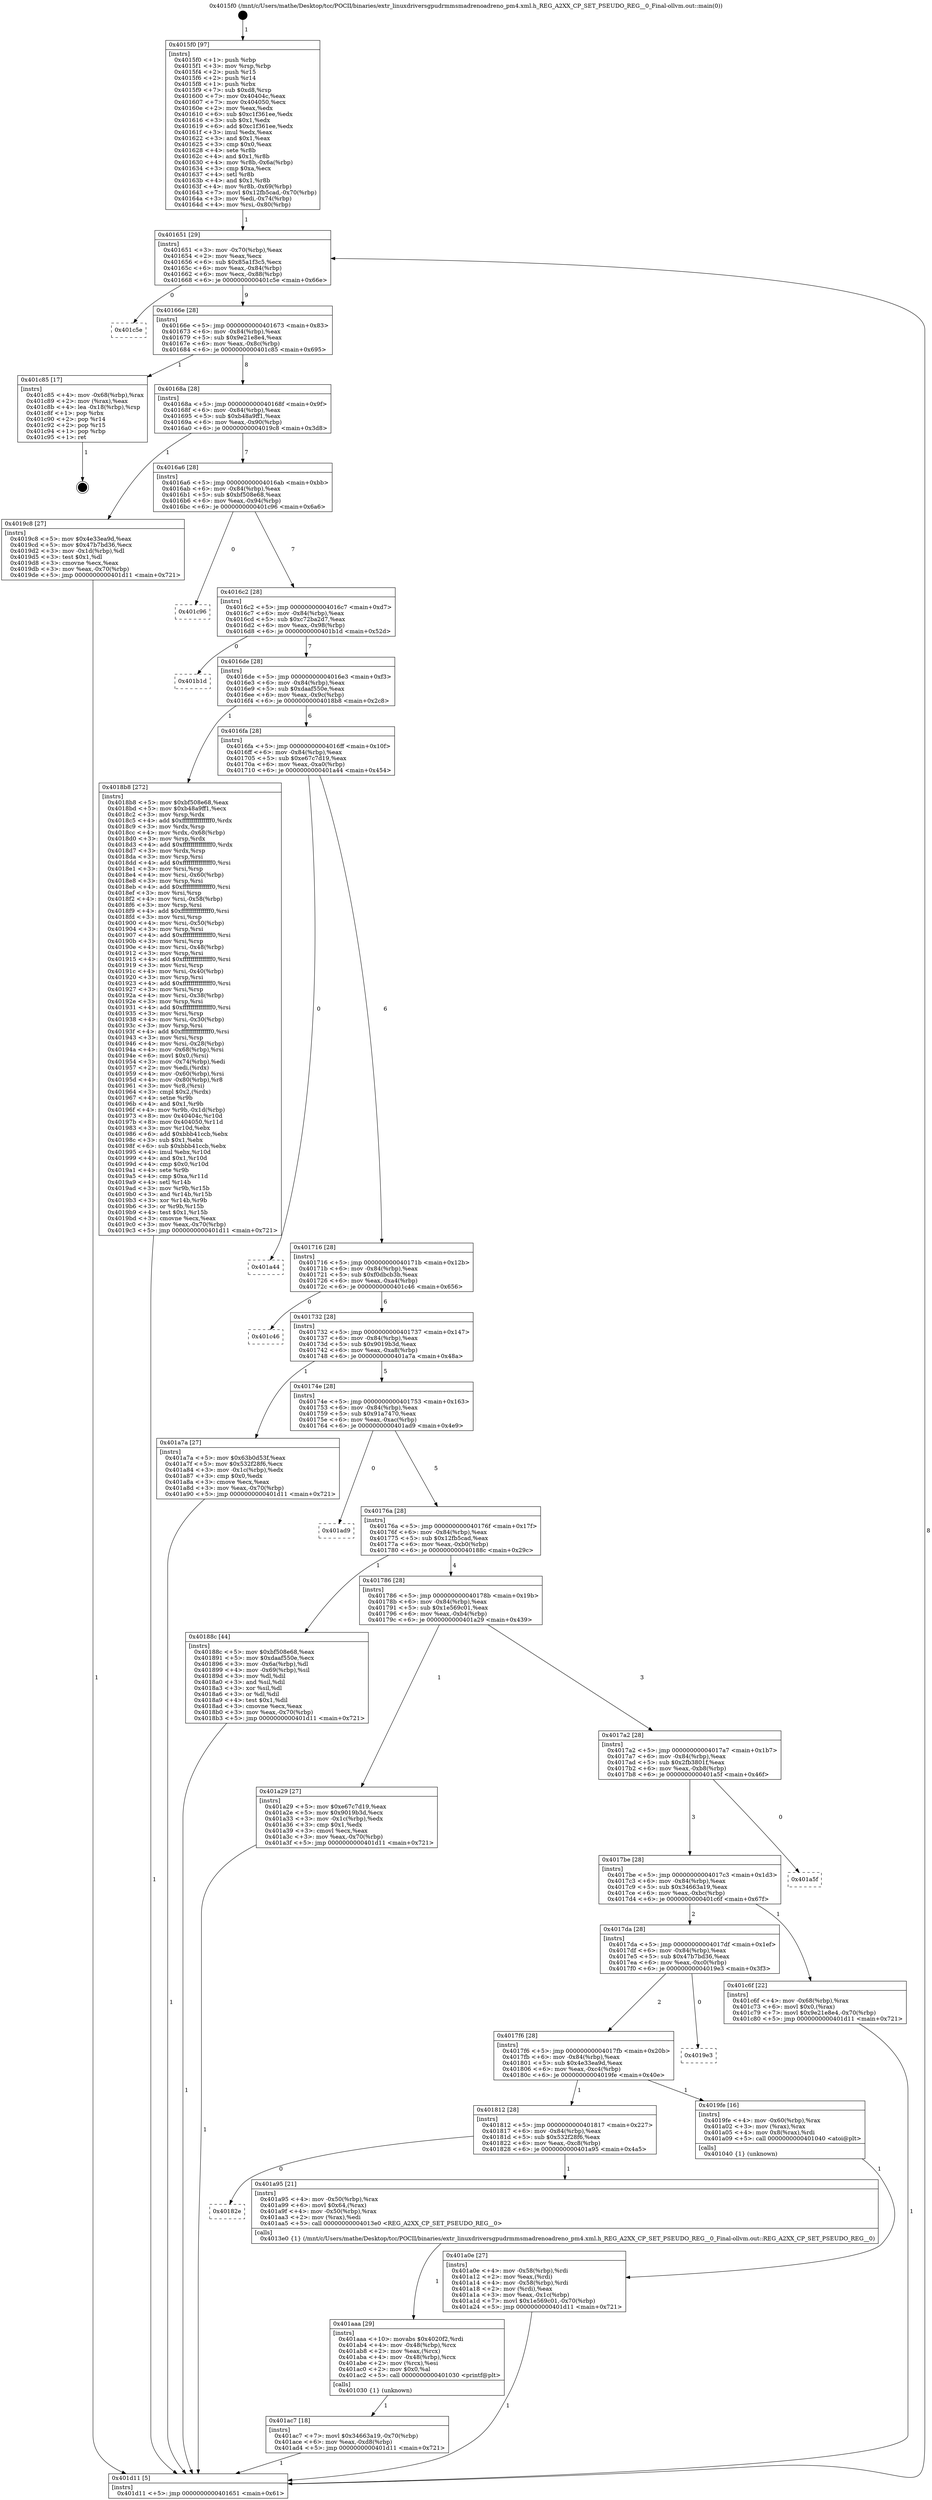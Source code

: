 digraph "0x4015f0" {
  label = "0x4015f0 (/mnt/c/Users/mathe/Desktop/tcc/POCII/binaries/extr_linuxdriversgpudrmmsmadrenoadreno_pm4.xml.h_REG_A2XX_CP_SET_PSEUDO_REG__0_Final-ollvm.out::main(0))"
  labelloc = "t"
  node[shape=record]

  Entry [label="",width=0.3,height=0.3,shape=circle,fillcolor=black,style=filled]
  "0x401651" [label="{
     0x401651 [29]\l
     | [instrs]\l
     &nbsp;&nbsp;0x401651 \<+3\>: mov -0x70(%rbp),%eax\l
     &nbsp;&nbsp;0x401654 \<+2\>: mov %eax,%ecx\l
     &nbsp;&nbsp;0x401656 \<+6\>: sub $0x85a1f3c5,%ecx\l
     &nbsp;&nbsp;0x40165c \<+6\>: mov %eax,-0x84(%rbp)\l
     &nbsp;&nbsp;0x401662 \<+6\>: mov %ecx,-0x88(%rbp)\l
     &nbsp;&nbsp;0x401668 \<+6\>: je 0000000000401c5e \<main+0x66e\>\l
  }"]
  "0x401c5e" [label="{
     0x401c5e\l
  }", style=dashed]
  "0x40166e" [label="{
     0x40166e [28]\l
     | [instrs]\l
     &nbsp;&nbsp;0x40166e \<+5\>: jmp 0000000000401673 \<main+0x83\>\l
     &nbsp;&nbsp;0x401673 \<+6\>: mov -0x84(%rbp),%eax\l
     &nbsp;&nbsp;0x401679 \<+5\>: sub $0x9e21e8e4,%eax\l
     &nbsp;&nbsp;0x40167e \<+6\>: mov %eax,-0x8c(%rbp)\l
     &nbsp;&nbsp;0x401684 \<+6\>: je 0000000000401c85 \<main+0x695\>\l
  }"]
  Exit [label="",width=0.3,height=0.3,shape=circle,fillcolor=black,style=filled,peripheries=2]
  "0x401c85" [label="{
     0x401c85 [17]\l
     | [instrs]\l
     &nbsp;&nbsp;0x401c85 \<+4\>: mov -0x68(%rbp),%rax\l
     &nbsp;&nbsp;0x401c89 \<+2\>: mov (%rax),%eax\l
     &nbsp;&nbsp;0x401c8b \<+4\>: lea -0x18(%rbp),%rsp\l
     &nbsp;&nbsp;0x401c8f \<+1\>: pop %rbx\l
     &nbsp;&nbsp;0x401c90 \<+2\>: pop %r14\l
     &nbsp;&nbsp;0x401c92 \<+2\>: pop %r15\l
     &nbsp;&nbsp;0x401c94 \<+1\>: pop %rbp\l
     &nbsp;&nbsp;0x401c95 \<+1\>: ret\l
  }"]
  "0x40168a" [label="{
     0x40168a [28]\l
     | [instrs]\l
     &nbsp;&nbsp;0x40168a \<+5\>: jmp 000000000040168f \<main+0x9f\>\l
     &nbsp;&nbsp;0x40168f \<+6\>: mov -0x84(%rbp),%eax\l
     &nbsp;&nbsp;0x401695 \<+5\>: sub $0xb48a9ff1,%eax\l
     &nbsp;&nbsp;0x40169a \<+6\>: mov %eax,-0x90(%rbp)\l
     &nbsp;&nbsp;0x4016a0 \<+6\>: je 00000000004019c8 \<main+0x3d8\>\l
  }"]
  "0x401ac7" [label="{
     0x401ac7 [18]\l
     | [instrs]\l
     &nbsp;&nbsp;0x401ac7 \<+7\>: movl $0x34663a19,-0x70(%rbp)\l
     &nbsp;&nbsp;0x401ace \<+6\>: mov %eax,-0xd8(%rbp)\l
     &nbsp;&nbsp;0x401ad4 \<+5\>: jmp 0000000000401d11 \<main+0x721\>\l
  }"]
  "0x4019c8" [label="{
     0x4019c8 [27]\l
     | [instrs]\l
     &nbsp;&nbsp;0x4019c8 \<+5\>: mov $0x4e33ea9d,%eax\l
     &nbsp;&nbsp;0x4019cd \<+5\>: mov $0x47b7bd36,%ecx\l
     &nbsp;&nbsp;0x4019d2 \<+3\>: mov -0x1d(%rbp),%dl\l
     &nbsp;&nbsp;0x4019d5 \<+3\>: test $0x1,%dl\l
     &nbsp;&nbsp;0x4019d8 \<+3\>: cmovne %ecx,%eax\l
     &nbsp;&nbsp;0x4019db \<+3\>: mov %eax,-0x70(%rbp)\l
     &nbsp;&nbsp;0x4019de \<+5\>: jmp 0000000000401d11 \<main+0x721\>\l
  }"]
  "0x4016a6" [label="{
     0x4016a6 [28]\l
     | [instrs]\l
     &nbsp;&nbsp;0x4016a6 \<+5\>: jmp 00000000004016ab \<main+0xbb\>\l
     &nbsp;&nbsp;0x4016ab \<+6\>: mov -0x84(%rbp),%eax\l
     &nbsp;&nbsp;0x4016b1 \<+5\>: sub $0xbf508e68,%eax\l
     &nbsp;&nbsp;0x4016b6 \<+6\>: mov %eax,-0x94(%rbp)\l
     &nbsp;&nbsp;0x4016bc \<+6\>: je 0000000000401c96 \<main+0x6a6\>\l
  }"]
  "0x401aaa" [label="{
     0x401aaa [29]\l
     | [instrs]\l
     &nbsp;&nbsp;0x401aaa \<+10\>: movabs $0x4020f2,%rdi\l
     &nbsp;&nbsp;0x401ab4 \<+4\>: mov -0x48(%rbp),%rcx\l
     &nbsp;&nbsp;0x401ab8 \<+2\>: mov %eax,(%rcx)\l
     &nbsp;&nbsp;0x401aba \<+4\>: mov -0x48(%rbp),%rcx\l
     &nbsp;&nbsp;0x401abe \<+2\>: mov (%rcx),%esi\l
     &nbsp;&nbsp;0x401ac0 \<+2\>: mov $0x0,%al\l
     &nbsp;&nbsp;0x401ac2 \<+5\>: call 0000000000401030 \<printf@plt\>\l
     | [calls]\l
     &nbsp;&nbsp;0x401030 \{1\} (unknown)\l
  }"]
  "0x401c96" [label="{
     0x401c96\l
  }", style=dashed]
  "0x4016c2" [label="{
     0x4016c2 [28]\l
     | [instrs]\l
     &nbsp;&nbsp;0x4016c2 \<+5\>: jmp 00000000004016c7 \<main+0xd7\>\l
     &nbsp;&nbsp;0x4016c7 \<+6\>: mov -0x84(%rbp),%eax\l
     &nbsp;&nbsp;0x4016cd \<+5\>: sub $0xc72ba2d7,%eax\l
     &nbsp;&nbsp;0x4016d2 \<+6\>: mov %eax,-0x98(%rbp)\l
     &nbsp;&nbsp;0x4016d8 \<+6\>: je 0000000000401b1d \<main+0x52d\>\l
  }"]
  "0x40182e" [label="{
     0x40182e\l
  }", style=dashed]
  "0x401b1d" [label="{
     0x401b1d\l
  }", style=dashed]
  "0x4016de" [label="{
     0x4016de [28]\l
     | [instrs]\l
     &nbsp;&nbsp;0x4016de \<+5\>: jmp 00000000004016e3 \<main+0xf3\>\l
     &nbsp;&nbsp;0x4016e3 \<+6\>: mov -0x84(%rbp),%eax\l
     &nbsp;&nbsp;0x4016e9 \<+5\>: sub $0xdaaf550e,%eax\l
     &nbsp;&nbsp;0x4016ee \<+6\>: mov %eax,-0x9c(%rbp)\l
     &nbsp;&nbsp;0x4016f4 \<+6\>: je 00000000004018b8 \<main+0x2c8\>\l
  }"]
  "0x401a95" [label="{
     0x401a95 [21]\l
     | [instrs]\l
     &nbsp;&nbsp;0x401a95 \<+4\>: mov -0x50(%rbp),%rax\l
     &nbsp;&nbsp;0x401a99 \<+6\>: movl $0x64,(%rax)\l
     &nbsp;&nbsp;0x401a9f \<+4\>: mov -0x50(%rbp),%rax\l
     &nbsp;&nbsp;0x401aa3 \<+2\>: mov (%rax),%edi\l
     &nbsp;&nbsp;0x401aa5 \<+5\>: call 00000000004013e0 \<REG_A2XX_CP_SET_PSEUDO_REG__0\>\l
     | [calls]\l
     &nbsp;&nbsp;0x4013e0 \{1\} (/mnt/c/Users/mathe/Desktop/tcc/POCII/binaries/extr_linuxdriversgpudrmmsmadrenoadreno_pm4.xml.h_REG_A2XX_CP_SET_PSEUDO_REG__0_Final-ollvm.out::REG_A2XX_CP_SET_PSEUDO_REG__0)\l
  }"]
  "0x4018b8" [label="{
     0x4018b8 [272]\l
     | [instrs]\l
     &nbsp;&nbsp;0x4018b8 \<+5\>: mov $0xbf508e68,%eax\l
     &nbsp;&nbsp;0x4018bd \<+5\>: mov $0xb48a9ff1,%ecx\l
     &nbsp;&nbsp;0x4018c2 \<+3\>: mov %rsp,%rdx\l
     &nbsp;&nbsp;0x4018c5 \<+4\>: add $0xfffffffffffffff0,%rdx\l
     &nbsp;&nbsp;0x4018c9 \<+3\>: mov %rdx,%rsp\l
     &nbsp;&nbsp;0x4018cc \<+4\>: mov %rdx,-0x68(%rbp)\l
     &nbsp;&nbsp;0x4018d0 \<+3\>: mov %rsp,%rdx\l
     &nbsp;&nbsp;0x4018d3 \<+4\>: add $0xfffffffffffffff0,%rdx\l
     &nbsp;&nbsp;0x4018d7 \<+3\>: mov %rdx,%rsp\l
     &nbsp;&nbsp;0x4018da \<+3\>: mov %rsp,%rsi\l
     &nbsp;&nbsp;0x4018dd \<+4\>: add $0xfffffffffffffff0,%rsi\l
     &nbsp;&nbsp;0x4018e1 \<+3\>: mov %rsi,%rsp\l
     &nbsp;&nbsp;0x4018e4 \<+4\>: mov %rsi,-0x60(%rbp)\l
     &nbsp;&nbsp;0x4018e8 \<+3\>: mov %rsp,%rsi\l
     &nbsp;&nbsp;0x4018eb \<+4\>: add $0xfffffffffffffff0,%rsi\l
     &nbsp;&nbsp;0x4018ef \<+3\>: mov %rsi,%rsp\l
     &nbsp;&nbsp;0x4018f2 \<+4\>: mov %rsi,-0x58(%rbp)\l
     &nbsp;&nbsp;0x4018f6 \<+3\>: mov %rsp,%rsi\l
     &nbsp;&nbsp;0x4018f9 \<+4\>: add $0xfffffffffffffff0,%rsi\l
     &nbsp;&nbsp;0x4018fd \<+3\>: mov %rsi,%rsp\l
     &nbsp;&nbsp;0x401900 \<+4\>: mov %rsi,-0x50(%rbp)\l
     &nbsp;&nbsp;0x401904 \<+3\>: mov %rsp,%rsi\l
     &nbsp;&nbsp;0x401907 \<+4\>: add $0xfffffffffffffff0,%rsi\l
     &nbsp;&nbsp;0x40190b \<+3\>: mov %rsi,%rsp\l
     &nbsp;&nbsp;0x40190e \<+4\>: mov %rsi,-0x48(%rbp)\l
     &nbsp;&nbsp;0x401912 \<+3\>: mov %rsp,%rsi\l
     &nbsp;&nbsp;0x401915 \<+4\>: add $0xfffffffffffffff0,%rsi\l
     &nbsp;&nbsp;0x401919 \<+3\>: mov %rsi,%rsp\l
     &nbsp;&nbsp;0x40191c \<+4\>: mov %rsi,-0x40(%rbp)\l
     &nbsp;&nbsp;0x401920 \<+3\>: mov %rsp,%rsi\l
     &nbsp;&nbsp;0x401923 \<+4\>: add $0xfffffffffffffff0,%rsi\l
     &nbsp;&nbsp;0x401927 \<+3\>: mov %rsi,%rsp\l
     &nbsp;&nbsp;0x40192a \<+4\>: mov %rsi,-0x38(%rbp)\l
     &nbsp;&nbsp;0x40192e \<+3\>: mov %rsp,%rsi\l
     &nbsp;&nbsp;0x401931 \<+4\>: add $0xfffffffffffffff0,%rsi\l
     &nbsp;&nbsp;0x401935 \<+3\>: mov %rsi,%rsp\l
     &nbsp;&nbsp;0x401938 \<+4\>: mov %rsi,-0x30(%rbp)\l
     &nbsp;&nbsp;0x40193c \<+3\>: mov %rsp,%rsi\l
     &nbsp;&nbsp;0x40193f \<+4\>: add $0xfffffffffffffff0,%rsi\l
     &nbsp;&nbsp;0x401943 \<+3\>: mov %rsi,%rsp\l
     &nbsp;&nbsp;0x401946 \<+4\>: mov %rsi,-0x28(%rbp)\l
     &nbsp;&nbsp;0x40194a \<+4\>: mov -0x68(%rbp),%rsi\l
     &nbsp;&nbsp;0x40194e \<+6\>: movl $0x0,(%rsi)\l
     &nbsp;&nbsp;0x401954 \<+3\>: mov -0x74(%rbp),%edi\l
     &nbsp;&nbsp;0x401957 \<+2\>: mov %edi,(%rdx)\l
     &nbsp;&nbsp;0x401959 \<+4\>: mov -0x60(%rbp),%rsi\l
     &nbsp;&nbsp;0x40195d \<+4\>: mov -0x80(%rbp),%r8\l
     &nbsp;&nbsp;0x401961 \<+3\>: mov %r8,(%rsi)\l
     &nbsp;&nbsp;0x401964 \<+3\>: cmpl $0x2,(%rdx)\l
     &nbsp;&nbsp;0x401967 \<+4\>: setne %r9b\l
     &nbsp;&nbsp;0x40196b \<+4\>: and $0x1,%r9b\l
     &nbsp;&nbsp;0x40196f \<+4\>: mov %r9b,-0x1d(%rbp)\l
     &nbsp;&nbsp;0x401973 \<+8\>: mov 0x40404c,%r10d\l
     &nbsp;&nbsp;0x40197b \<+8\>: mov 0x404050,%r11d\l
     &nbsp;&nbsp;0x401983 \<+3\>: mov %r10d,%ebx\l
     &nbsp;&nbsp;0x401986 \<+6\>: add $0xbbb41ccb,%ebx\l
     &nbsp;&nbsp;0x40198c \<+3\>: sub $0x1,%ebx\l
     &nbsp;&nbsp;0x40198f \<+6\>: sub $0xbbb41ccb,%ebx\l
     &nbsp;&nbsp;0x401995 \<+4\>: imul %ebx,%r10d\l
     &nbsp;&nbsp;0x401999 \<+4\>: and $0x1,%r10d\l
     &nbsp;&nbsp;0x40199d \<+4\>: cmp $0x0,%r10d\l
     &nbsp;&nbsp;0x4019a1 \<+4\>: sete %r9b\l
     &nbsp;&nbsp;0x4019a5 \<+4\>: cmp $0xa,%r11d\l
     &nbsp;&nbsp;0x4019a9 \<+4\>: setl %r14b\l
     &nbsp;&nbsp;0x4019ad \<+3\>: mov %r9b,%r15b\l
     &nbsp;&nbsp;0x4019b0 \<+3\>: and %r14b,%r15b\l
     &nbsp;&nbsp;0x4019b3 \<+3\>: xor %r14b,%r9b\l
     &nbsp;&nbsp;0x4019b6 \<+3\>: or %r9b,%r15b\l
     &nbsp;&nbsp;0x4019b9 \<+4\>: test $0x1,%r15b\l
     &nbsp;&nbsp;0x4019bd \<+3\>: cmovne %ecx,%eax\l
     &nbsp;&nbsp;0x4019c0 \<+3\>: mov %eax,-0x70(%rbp)\l
     &nbsp;&nbsp;0x4019c3 \<+5\>: jmp 0000000000401d11 \<main+0x721\>\l
  }"]
  "0x4016fa" [label="{
     0x4016fa [28]\l
     | [instrs]\l
     &nbsp;&nbsp;0x4016fa \<+5\>: jmp 00000000004016ff \<main+0x10f\>\l
     &nbsp;&nbsp;0x4016ff \<+6\>: mov -0x84(%rbp),%eax\l
     &nbsp;&nbsp;0x401705 \<+5\>: sub $0xe67c7d19,%eax\l
     &nbsp;&nbsp;0x40170a \<+6\>: mov %eax,-0xa0(%rbp)\l
     &nbsp;&nbsp;0x401710 \<+6\>: je 0000000000401a44 \<main+0x454\>\l
  }"]
  "0x401a0e" [label="{
     0x401a0e [27]\l
     | [instrs]\l
     &nbsp;&nbsp;0x401a0e \<+4\>: mov -0x58(%rbp),%rdi\l
     &nbsp;&nbsp;0x401a12 \<+2\>: mov %eax,(%rdi)\l
     &nbsp;&nbsp;0x401a14 \<+4\>: mov -0x58(%rbp),%rdi\l
     &nbsp;&nbsp;0x401a18 \<+2\>: mov (%rdi),%eax\l
     &nbsp;&nbsp;0x401a1a \<+3\>: mov %eax,-0x1c(%rbp)\l
     &nbsp;&nbsp;0x401a1d \<+7\>: movl $0x1e569c01,-0x70(%rbp)\l
     &nbsp;&nbsp;0x401a24 \<+5\>: jmp 0000000000401d11 \<main+0x721\>\l
  }"]
  "0x401a44" [label="{
     0x401a44\l
  }", style=dashed]
  "0x401716" [label="{
     0x401716 [28]\l
     | [instrs]\l
     &nbsp;&nbsp;0x401716 \<+5\>: jmp 000000000040171b \<main+0x12b\>\l
     &nbsp;&nbsp;0x40171b \<+6\>: mov -0x84(%rbp),%eax\l
     &nbsp;&nbsp;0x401721 \<+5\>: sub $0xf0dbcb3b,%eax\l
     &nbsp;&nbsp;0x401726 \<+6\>: mov %eax,-0xa4(%rbp)\l
     &nbsp;&nbsp;0x40172c \<+6\>: je 0000000000401c46 \<main+0x656\>\l
  }"]
  "0x401812" [label="{
     0x401812 [28]\l
     | [instrs]\l
     &nbsp;&nbsp;0x401812 \<+5\>: jmp 0000000000401817 \<main+0x227\>\l
     &nbsp;&nbsp;0x401817 \<+6\>: mov -0x84(%rbp),%eax\l
     &nbsp;&nbsp;0x40181d \<+5\>: sub $0x532f28f6,%eax\l
     &nbsp;&nbsp;0x401822 \<+6\>: mov %eax,-0xc8(%rbp)\l
     &nbsp;&nbsp;0x401828 \<+6\>: je 0000000000401a95 \<main+0x4a5\>\l
  }"]
  "0x401c46" [label="{
     0x401c46\l
  }", style=dashed]
  "0x401732" [label="{
     0x401732 [28]\l
     | [instrs]\l
     &nbsp;&nbsp;0x401732 \<+5\>: jmp 0000000000401737 \<main+0x147\>\l
     &nbsp;&nbsp;0x401737 \<+6\>: mov -0x84(%rbp),%eax\l
     &nbsp;&nbsp;0x40173d \<+5\>: sub $0x9019b3d,%eax\l
     &nbsp;&nbsp;0x401742 \<+6\>: mov %eax,-0xa8(%rbp)\l
     &nbsp;&nbsp;0x401748 \<+6\>: je 0000000000401a7a \<main+0x48a\>\l
  }"]
  "0x4019fe" [label="{
     0x4019fe [16]\l
     | [instrs]\l
     &nbsp;&nbsp;0x4019fe \<+4\>: mov -0x60(%rbp),%rax\l
     &nbsp;&nbsp;0x401a02 \<+3\>: mov (%rax),%rax\l
     &nbsp;&nbsp;0x401a05 \<+4\>: mov 0x8(%rax),%rdi\l
     &nbsp;&nbsp;0x401a09 \<+5\>: call 0000000000401040 \<atoi@plt\>\l
     | [calls]\l
     &nbsp;&nbsp;0x401040 \{1\} (unknown)\l
  }"]
  "0x401a7a" [label="{
     0x401a7a [27]\l
     | [instrs]\l
     &nbsp;&nbsp;0x401a7a \<+5\>: mov $0x63b0d53f,%eax\l
     &nbsp;&nbsp;0x401a7f \<+5\>: mov $0x532f28f6,%ecx\l
     &nbsp;&nbsp;0x401a84 \<+3\>: mov -0x1c(%rbp),%edx\l
     &nbsp;&nbsp;0x401a87 \<+3\>: cmp $0x0,%edx\l
     &nbsp;&nbsp;0x401a8a \<+3\>: cmove %ecx,%eax\l
     &nbsp;&nbsp;0x401a8d \<+3\>: mov %eax,-0x70(%rbp)\l
     &nbsp;&nbsp;0x401a90 \<+5\>: jmp 0000000000401d11 \<main+0x721\>\l
  }"]
  "0x40174e" [label="{
     0x40174e [28]\l
     | [instrs]\l
     &nbsp;&nbsp;0x40174e \<+5\>: jmp 0000000000401753 \<main+0x163\>\l
     &nbsp;&nbsp;0x401753 \<+6\>: mov -0x84(%rbp),%eax\l
     &nbsp;&nbsp;0x401759 \<+5\>: sub $0x91a7470,%eax\l
     &nbsp;&nbsp;0x40175e \<+6\>: mov %eax,-0xac(%rbp)\l
     &nbsp;&nbsp;0x401764 \<+6\>: je 0000000000401ad9 \<main+0x4e9\>\l
  }"]
  "0x4017f6" [label="{
     0x4017f6 [28]\l
     | [instrs]\l
     &nbsp;&nbsp;0x4017f6 \<+5\>: jmp 00000000004017fb \<main+0x20b\>\l
     &nbsp;&nbsp;0x4017fb \<+6\>: mov -0x84(%rbp),%eax\l
     &nbsp;&nbsp;0x401801 \<+5\>: sub $0x4e33ea9d,%eax\l
     &nbsp;&nbsp;0x401806 \<+6\>: mov %eax,-0xc4(%rbp)\l
     &nbsp;&nbsp;0x40180c \<+6\>: je 00000000004019fe \<main+0x40e\>\l
  }"]
  "0x401ad9" [label="{
     0x401ad9\l
  }", style=dashed]
  "0x40176a" [label="{
     0x40176a [28]\l
     | [instrs]\l
     &nbsp;&nbsp;0x40176a \<+5\>: jmp 000000000040176f \<main+0x17f\>\l
     &nbsp;&nbsp;0x40176f \<+6\>: mov -0x84(%rbp),%eax\l
     &nbsp;&nbsp;0x401775 \<+5\>: sub $0x12fb5cad,%eax\l
     &nbsp;&nbsp;0x40177a \<+6\>: mov %eax,-0xb0(%rbp)\l
     &nbsp;&nbsp;0x401780 \<+6\>: je 000000000040188c \<main+0x29c\>\l
  }"]
  "0x4019e3" [label="{
     0x4019e3\l
  }", style=dashed]
  "0x40188c" [label="{
     0x40188c [44]\l
     | [instrs]\l
     &nbsp;&nbsp;0x40188c \<+5\>: mov $0xbf508e68,%eax\l
     &nbsp;&nbsp;0x401891 \<+5\>: mov $0xdaaf550e,%ecx\l
     &nbsp;&nbsp;0x401896 \<+3\>: mov -0x6a(%rbp),%dl\l
     &nbsp;&nbsp;0x401899 \<+4\>: mov -0x69(%rbp),%sil\l
     &nbsp;&nbsp;0x40189d \<+3\>: mov %dl,%dil\l
     &nbsp;&nbsp;0x4018a0 \<+3\>: and %sil,%dil\l
     &nbsp;&nbsp;0x4018a3 \<+3\>: xor %sil,%dl\l
     &nbsp;&nbsp;0x4018a6 \<+3\>: or %dl,%dil\l
     &nbsp;&nbsp;0x4018a9 \<+4\>: test $0x1,%dil\l
     &nbsp;&nbsp;0x4018ad \<+3\>: cmovne %ecx,%eax\l
     &nbsp;&nbsp;0x4018b0 \<+3\>: mov %eax,-0x70(%rbp)\l
     &nbsp;&nbsp;0x4018b3 \<+5\>: jmp 0000000000401d11 \<main+0x721\>\l
  }"]
  "0x401786" [label="{
     0x401786 [28]\l
     | [instrs]\l
     &nbsp;&nbsp;0x401786 \<+5\>: jmp 000000000040178b \<main+0x19b\>\l
     &nbsp;&nbsp;0x40178b \<+6\>: mov -0x84(%rbp),%eax\l
     &nbsp;&nbsp;0x401791 \<+5\>: sub $0x1e569c01,%eax\l
     &nbsp;&nbsp;0x401796 \<+6\>: mov %eax,-0xb4(%rbp)\l
     &nbsp;&nbsp;0x40179c \<+6\>: je 0000000000401a29 \<main+0x439\>\l
  }"]
  "0x401d11" [label="{
     0x401d11 [5]\l
     | [instrs]\l
     &nbsp;&nbsp;0x401d11 \<+5\>: jmp 0000000000401651 \<main+0x61\>\l
  }"]
  "0x4015f0" [label="{
     0x4015f0 [97]\l
     | [instrs]\l
     &nbsp;&nbsp;0x4015f0 \<+1\>: push %rbp\l
     &nbsp;&nbsp;0x4015f1 \<+3\>: mov %rsp,%rbp\l
     &nbsp;&nbsp;0x4015f4 \<+2\>: push %r15\l
     &nbsp;&nbsp;0x4015f6 \<+2\>: push %r14\l
     &nbsp;&nbsp;0x4015f8 \<+1\>: push %rbx\l
     &nbsp;&nbsp;0x4015f9 \<+7\>: sub $0xd8,%rsp\l
     &nbsp;&nbsp;0x401600 \<+7\>: mov 0x40404c,%eax\l
     &nbsp;&nbsp;0x401607 \<+7\>: mov 0x404050,%ecx\l
     &nbsp;&nbsp;0x40160e \<+2\>: mov %eax,%edx\l
     &nbsp;&nbsp;0x401610 \<+6\>: sub $0xc1f361ee,%edx\l
     &nbsp;&nbsp;0x401616 \<+3\>: sub $0x1,%edx\l
     &nbsp;&nbsp;0x401619 \<+6\>: add $0xc1f361ee,%edx\l
     &nbsp;&nbsp;0x40161f \<+3\>: imul %edx,%eax\l
     &nbsp;&nbsp;0x401622 \<+3\>: and $0x1,%eax\l
     &nbsp;&nbsp;0x401625 \<+3\>: cmp $0x0,%eax\l
     &nbsp;&nbsp;0x401628 \<+4\>: sete %r8b\l
     &nbsp;&nbsp;0x40162c \<+4\>: and $0x1,%r8b\l
     &nbsp;&nbsp;0x401630 \<+4\>: mov %r8b,-0x6a(%rbp)\l
     &nbsp;&nbsp;0x401634 \<+3\>: cmp $0xa,%ecx\l
     &nbsp;&nbsp;0x401637 \<+4\>: setl %r8b\l
     &nbsp;&nbsp;0x40163b \<+4\>: and $0x1,%r8b\l
     &nbsp;&nbsp;0x40163f \<+4\>: mov %r8b,-0x69(%rbp)\l
     &nbsp;&nbsp;0x401643 \<+7\>: movl $0x12fb5cad,-0x70(%rbp)\l
     &nbsp;&nbsp;0x40164a \<+3\>: mov %edi,-0x74(%rbp)\l
     &nbsp;&nbsp;0x40164d \<+4\>: mov %rsi,-0x80(%rbp)\l
  }"]
  "0x4017da" [label="{
     0x4017da [28]\l
     | [instrs]\l
     &nbsp;&nbsp;0x4017da \<+5\>: jmp 00000000004017df \<main+0x1ef\>\l
     &nbsp;&nbsp;0x4017df \<+6\>: mov -0x84(%rbp),%eax\l
     &nbsp;&nbsp;0x4017e5 \<+5\>: sub $0x47b7bd36,%eax\l
     &nbsp;&nbsp;0x4017ea \<+6\>: mov %eax,-0xc0(%rbp)\l
     &nbsp;&nbsp;0x4017f0 \<+6\>: je 00000000004019e3 \<main+0x3f3\>\l
  }"]
  "0x401c6f" [label="{
     0x401c6f [22]\l
     | [instrs]\l
     &nbsp;&nbsp;0x401c6f \<+4\>: mov -0x68(%rbp),%rax\l
     &nbsp;&nbsp;0x401c73 \<+6\>: movl $0x0,(%rax)\l
     &nbsp;&nbsp;0x401c79 \<+7\>: movl $0x9e21e8e4,-0x70(%rbp)\l
     &nbsp;&nbsp;0x401c80 \<+5\>: jmp 0000000000401d11 \<main+0x721\>\l
  }"]
  "0x401a29" [label="{
     0x401a29 [27]\l
     | [instrs]\l
     &nbsp;&nbsp;0x401a29 \<+5\>: mov $0xe67c7d19,%eax\l
     &nbsp;&nbsp;0x401a2e \<+5\>: mov $0x9019b3d,%ecx\l
     &nbsp;&nbsp;0x401a33 \<+3\>: mov -0x1c(%rbp),%edx\l
     &nbsp;&nbsp;0x401a36 \<+3\>: cmp $0x1,%edx\l
     &nbsp;&nbsp;0x401a39 \<+3\>: cmovl %ecx,%eax\l
     &nbsp;&nbsp;0x401a3c \<+3\>: mov %eax,-0x70(%rbp)\l
     &nbsp;&nbsp;0x401a3f \<+5\>: jmp 0000000000401d11 \<main+0x721\>\l
  }"]
  "0x4017a2" [label="{
     0x4017a2 [28]\l
     | [instrs]\l
     &nbsp;&nbsp;0x4017a2 \<+5\>: jmp 00000000004017a7 \<main+0x1b7\>\l
     &nbsp;&nbsp;0x4017a7 \<+6\>: mov -0x84(%rbp),%eax\l
     &nbsp;&nbsp;0x4017ad \<+5\>: sub $0x2fb3801f,%eax\l
     &nbsp;&nbsp;0x4017b2 \<+6\>: mov %eax,-0xb8(%rbp)\l
     &nbsp;&nbsp;0x4017b8 \<+6\>: je 0000000000401a5f \<main+0x46f\>\l
  }"]
  "0x4017be" [label="{
     0x4017be [28]\l
     | [instrs]\l
     &nbsp;&nbsp;0x4017be \<+5\>: jmp 00000000004017c3 \<main+0x1d3\>\l
     &nbsp;&nbsp;0x4017c3 \<+6\>: mov -0x84(%rbp),%eax\l
     &nbsp;&nbsp;0x4017c9 \<+5\>: sub $0x34663a19,%eax\l
     &nbsp;&nbsp;0x4017ce \<+6\>: mov %eax,-0xbc(%rbp)\l
     &nbsp;&nbsp;0x4017d4 \<+6\>: je 0000000000401c6f \<main+0x67f\>\l
  }"]
  "0x401a5f" [label="{
     0x401a5f\l
  }", style=dashed]
  Entry -> "0x4015f0" [label=" 1"]
  "0x401651" -> "0x401c5e" [label=" 0"]
  "0x401651" -> "0x40166e" [label=" 9"]
  "0x401c85" -> Exit [label=" 1"]
  "0x40166e" -> "0x401c85" [label=" 1"]
  "0x40166e" -> "0x40168a" [label=" 8"]
  "0x401c6f" -> "0x401d11" [label=" 1"]
  "0x40168a" -> "0x4019c8" [label=" 1"]
  "0x40168a" -> "0x4016a6" [label=" 7"]
  "0x401ac7" -> "0x401d11" [label=" 1"]
  "0x4016a6" -> "0x401c96" [label=" 0"]
  "0x4016a6" -> "0x4016c2" [label=" 7"]
  "0x401aaa" -> "0x401ac7" [label=" 1"]
  "0x4016c2" -> "0x401b1d" [label=" 0"]
  "0x4016c2" -> "0x4016de" [label=" 7"]
  "0x401a95" -> "0x401aaa" [label=" 1"]
  "0x4016de" -> "0x4018b8" [label=" 1"]
  "0x4016de" -> "0x4016fa" [label=" 6"]
  "0x401812" -> "0x40182e" [label=" 0"]
  "0x4016fa" -> "0x401a44" [label=" 0"]
  "0x4016fa" -> "0x401716" [label=" 6"]
  "0x401812" -> "0x401a95" [label=" 1"]
  "0x401716" -> "0x401c46" [label=" 0"]
  "0x401716" -> "0x401732" [label=" 6"]
  "0x401a7a" -> "0x401d11" [label=" 1"]
  "0x401732" -> "0x401a7a" [label=" 1"]
  "0x401732" -> "0x40174e" [label=" 5"]
  "0x401a29" -> "0x401d11" [label=" 1"]
  "0x40174e" -> "0x401ad9" [label=" 0"]
  "0x40174e" -> "0x40176a" [label=" 5"]
  "0x4019fe" -> "0x401a0e" [label=" 1"]
  "0x40176a" -> "0x40188c" [label=" 1"]
  "0x40176a" -> "0x401786" [label=" 4"]
  "0x40188c" -> "0x401d11" [label=" 1"]
  "0x4015f0" -> "0x401651" [label=" 1"]
  "0x401d11" -> "0x401651" [label=" 8"]
  "0x4017f6" -> "0x401812" [label=" 1"]
  "0x4018b8" -> "0x401d11" [label=" 1"]
  "0x4019c8" -> "0x401d11" [label=" 1"]
  "0x401a0e" -> "0x401d11" [label=" 1"]
  "0x401786" -> "0x401a29" [label=" 1"]
  "0x401786" -> "0x4017a2" [label=" 3"]
  "0x4017da" -> "0x4017f6" [label=" 2"]
  "0x4017a2" -> "0x401a5f" [label=" 0"]
  "0x4017a2" -> "0x4017be" [label=" 3"]
  "0x4017da" -> "0x4019e3" [label=" 0"]
  "0x4017be" -> "0x401c6f" [label=" 1"]
  "0x4017be" -> "0x4017da" [label=" 2"]
  "0x4017f6" -> "0x4019fe" [label=" 1"]
}
